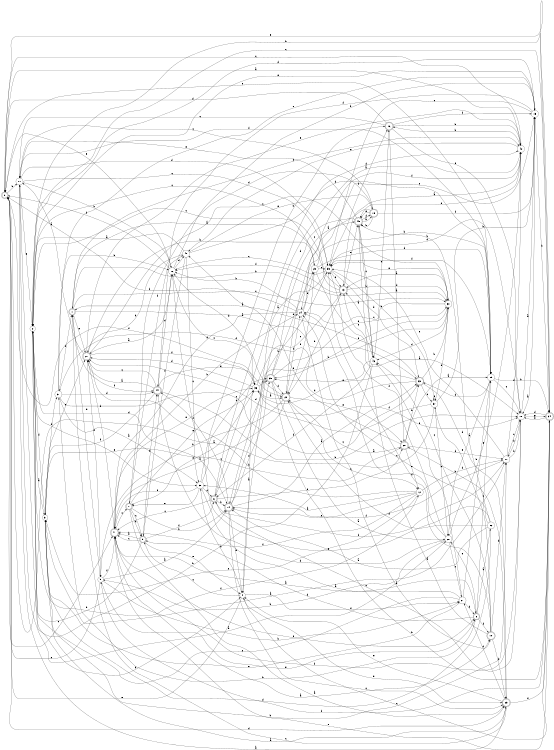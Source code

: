digraph n37_8 {
__start0 [label="" shape="none"];

rankdir=LR;
size="8,5";

s0 [style="rounded,filled", color="black", fillcolor="white" shape="doublecircle", label="0"];
s1 [style="rounded,filled", color="black", fillcolor="white" shape="doublecircle", label="1"];
s2 [style="filled", color="black", fillcolor="white" shape="circle", label="2"];
s3 [style="filled", color="black", fillcolor="white" shape="circle", label="3"];
s4 [style="filled", color="black", fillcolor="white" shape="circle", label="4"];
s5 [style="filled", color="black", fillcolor="white" shape="circle", label="5"];
s6 [style="rounded,filled", color="black", fillcolor="white" shape="doublecircle", label="6"];
s7 [style="rounded,filled", color="black", fillcolor="white" shape="doublecircle", label="7"];
s8 [style="rounded,filled", color="black", fillcolor="white" shape="doublecircle", label="8"];
s9 [style="rounded,filled", color="black", fillcolor="white" shape="doublecircle", label="9"];
s10 [style="rounded,filled", color="black", fillcolor="white" shape="doublecircle", label="10"];
s11 [style="filled", color="black", fillcolor="white" shape="circle", label="11"];
s12 [style="filled", color="black", fillcolor="white" shape="circle", label="12"];
s13 [style="rounded,filled", color="black", fillcolor="white" shape="doublecircle", label="13"];
s14 [style="rounded,filled", color="black", fillcolor="white" shape="doublecircle", label="14"];
s15 [style="filled", color="black", fillcolor="white" shape="circle", label="15"];
s16 [style="rounded,filled", color="black", fillcolor="white" shape="doublecircle", label="16"];
s17 [style="filled", color="black", fillcolor="white" shape="circle", label="17"];
s18 [style="filled", color="black", fillcolor="white" shape="circle", label="18"];
s19 [style="rounded,filled", color="black", fillcolor="white" shape="doublecircle", label="19"];
s20 [style="rounded,filled", color="black", fillcolor="white" shape="doublecircle", label="20"];
s21 [style="filled", color="black", fillcolor="white" shape="circle", label="21"];
s22 [style="rounded,filled", color="black", fillcolor="white" shape="doublecircle", label="22"];
s23 [style="rounded,filled", color="black", fillcolor="white" shape="doublecircle", label="23"];
s24 [style="filled", color="black", fillcolor="white" shape="circle", label="24"];
s25 [style="filled", color="black", fillcolor="white" shape="circle", label="25"];
s26 [style="filled", color="black", fillcolor="white" shape="circle", label="26"];
s27 [style="rounded,filled", color="black", fillcolor="white" shape="doublecircle", label="27"];
s28 [style="filled", color="black", fillcolor="white" shape="circle", label="28"];
s29 [style="filled", color="black", fillcolor="white" shape="circle", label="29"];
s30 [style="filled", color="black", fillcolor="white" shape="circle", label="30"];
s31 [style="filled", color="black", fillcolor="white" shape="circle", label="31"];
s32 [style="filled", color="black", fillcolor="white" shape="circle", label="32"];
s33 [style="rounded,filled", color="black", fillcolor="white" shape="doublecircle", label="33"];
s34 [style="rounded,filled", color="black", fillcolor="white" shape="doublecircle", label="34"];
s35 [style="filled", color="black", fillcolor="white" shape="circle", label="35"];
s36 [style="filled", color="black", fillcolor="white" shape="circle", label="36"];
s37 [style="filled", color="black", fillcolor="white" shape="circle", label="37"];
s38 [style="filled", color="black", fillcolor="white" shape="circle", label="38"];
s39 [style="rounded,filled", color="black", fillcolor="white" shape="doublecircle", label="39"];
s40 [style="filled", color="black", fillcolor="white" shape="circle", label="40"];
s41 [style="rounded,filled", color="black", fillcolor="white" shape="doublecircle", label="41"];
s42 [style="filled", color="black", fillcolor="white" shape="circle", label="42"];
s43 [style="filled", color="black", fillcolor="white" shape="circle", label="43"];
s44 [style="rounded,filled", color="black", fillcolor="white" shape="doublecircle", label="44"];
s45 [style="rounded,filled", color="black", fillcolor="white" shape="doublecircle", label="45"];
s0 -> s42 [label="a"];
s0 -> s11 [label="b"];
s0 -> s41 [label="c"];
s0 -> s23 [label="d"];
s0 -> s34 [label="e"];
s0 -> s36 [label="f"];
s1 -> s33 [label="a"];
s1 -> s30 [label="b"];
s1 -> s30 [label="c"];
s1 -> s42 [label="d"];
s1 -> s27 [label="e"];
s1 -> s44 [label="f"];
s2 -> s3 [label="a"];
s2 -> s4 [label="b"];
s2 -> s34 [label="c"];
s2 -> s14 [label="d"];
s2 -> s38 [label="e"];
s2 -> s12 [label="f"];
s3 -> s23 [label="a"];
s3 -> s17 [label="b"];
s3 -> s20 [label="c"];
s3 -> s31 [label="d"];
s3 -> s27 [label="e"];
s3 -> s2 [label="f"];
s4 -> s36 [label="a"];
s4 -> s38 [label="b"];
s4 -> s9 [label="c"];
s4 -> s23 [label="d"];
s4 -> s0 [label="e"];
s4 -> s21 [label="f"];
s5 -> s14 [label="a"];
s5 -> s21 [label="b"];
s5 -> s0 [label="c"];
s5 -> s1 [label="d"];
s5 -> s8 [label="e"];
s5 -> s41 [label="f"];
s6 -> s42 [label="a"];
s6 -> s14 [label="b"];
s6 -> s41 [label="c"];
s6 -> s42 [label="d"];
s6 -> s20 [label="e"];
s6 -> s17 [label="f"];
s7 -> s23 [label="a"];
s7 -> s14 [label="b"];
s7 -> s9 [label="c"];
s7 -> s9 [label="d"];
s7 -> s36 [label="e"];
s7 -> s40 [label="f"];
s8 -> s32 [label="a"];
s8 -> s31 [label="b"];
s8 -> s29 [label="c"];
s8 -> s9 [label="d"];
s8 -> s28 [label="e"];
s8 -> s10 [label="f"];
s9 -> s41 [label="a"];
s9 -> s2 [label="b"];
s9 -> s41 [label="c"];
s9 -> s44 [label="d"];
s9 -> s4 [label="e"];
s9 -> s6 [label="f"];
s10 -> s45 [label="a"];
s10 -> s17 [label="b"];
s10 -> s43 [label="c"];
s10 -> s35 [label="d"];
s10 -> s37 [label="e"];
s10 -> s23 [label="f"];
s11 -> s28 [label="a"];
s11 -> s26 [label="b"];
s11 -> s35 [label="c"];
s11 -> s35 [label="d"];
s11 -> s2 [label="e"];
s11 -> s29 [label="f"];
s12 -> s38 [label="a"];
s12 -> s27 [label="b"];
s12 -> s3 [label="c"];
s12 -> s17 [label="d"];
s12 -> s14 [label="e"];
s12 -> s41 [label="f"];
s13 -> s1 [label="a"];
s13 -> s22 [label="b"];
s13 -> s2 [label="c"];
s13 -> s30 [label="d"];
s13 -> s45 [label="e"];
s13 -> s26 [label="f"];
s14 -> s33 [label="a"];
s14 -> s35 [label="b"];
s14 -> s23 [label="c"];
s14 -> s39 [label="d"];
s14 -> s4 [label="e"];
s14 -> s44 [label="f"];
s15 -> s18 [label="a"];
s15 -> s34 [label="b"];
s15 -> s35 [label="c"];
s15 -> s2 [label="d"];
s15 -> s2 [label="e"];
s15 -> s44 [label="f"];
s16 -> s20 [label="a"];
s16 -> s42 [label="b"];
s16 -> s11 [label="c"];
s16 -> s0 [label="d"];
s16 -> s18 [label="e"];
s16 -> s15 [label="f"];
s17 -> s3 [label="a"];
s17 -> s18 [label="b"];
s17 -> s18 [label="c"];
s17 -> s42 [label="d"];
s17 -> s35 [label="e"];
s17 -> s14 [label="f"];
s18 -> s15 [label="a"];
s18 -> s17 [label="b"];
s18 -> s6 [label="c"];
s18 -> s35 [label="d"];
s18 -> s34 [label="e"];
s18 -> s41 [label="f"];
s19 -> s22 [label="a"];
s19 -> s45 [label="b"];
s19 -> s11 [label="c"];
s19 -> s7 [label="d"];
s19 -> s45 [label="e"];
s19 -> s15 [label="f"];
s20 -> s29 [label="a"];
s20 -> s33 [label="b"];
s20 -> s22 [label="c"];
s20 -> s17 [label="d"];
s20 -> s12 [label="e"];
s20 -> s40 [label="f"];
s21 -> s41 [label="a"];
s21 -> s29 [label="b"];
s21 -> s2 [label="c"];
s21 -> s8 [label="d"];
s21 -> s3 [label="e"];
s21 -> s43 [label="f"];
s22 -> s41 [label="a"];
s22 -> s5 [label="b"];
s22 -> s12 [label="c"];
s22 -> s26 [label="d"];
s22 -> s20 [label="e"];
s22 -> s24 [label="f"];
s23 -> s11 [label="a"];
s23 -> s20 [label="b"];
s23 -> s1 [label="c"];
s23 -> s21 [label="d"];
s23 -> s4 [label="e"];
s23 -> s34 [label="f"];
s24 -> s10 [label="a"];
s24 -> s26 [label="b"];
s24 -> s15 [label="c"];
s24 -> s41 [label="d"];
s24 -> s25 [label="e"];
s24 -> s0 [label="f"];
s25 -> s18 [label="a"];
s25 -> s29 [label="b"];
s25 -> s2 [label="c"];
s25 -> s29 [label="d"];
s25 -> s35 [label="e"];
s25 -> s22 [label="f"];
s26 -> s27 [label="a"];
s26 -> s15 [label="b"];
s26 -> s36 [label="c"];
s26 -> s40 [label="d"];
s26 -> s0 [label="e"];
s26 -> s0 [label="f"];
s27 -> s11 [label="a"];
s27 -> s25 [label="b"];
s27 -> s30 [label="c"];
s27 -> s5 [label="d"];
s27 -> s42 [label="e"];
s27 -> s36 [label="f"];
s28 -> s24 [label="a"];
s28 -> s5 [label="b"];
s28 -> s21 [label="c"];
s28 -> s44 [label="d"];
s28 -> s42 [label="e"];
s28 -> s35 [label="f"];
s29 -> s28 [label="a"];
s29 -> s34 [label="b"];
s29 -> s18 [label="c"];
s29 -> s33 [label="d"];
s29 -> s0 [label="e"];
s29 -> s35 [label="f"];
s30 -> s13 [label="a"];
s30 -> s6 [label="b"];
s30 -> s24 [label="c"];
s30 -> s43 [label="d"];
s30 -> s35 [label="e"];
s30 -> s39 [label="f"];
s31 -> s38 [label="a"];
s31 -> s26 [label="b"];
s31 -> s33 [label="c"];
s31 -> s44 [label="d"];
s31 -> s15 [label="e"];
s31 -> s1 [label="f"];
s32 -> s14 [label="a"];
s32 -> s45 [label="b"];
s32 -> s24 [label="c"];
s32 -> s3 [label="d"];
s32 -> s26 [label="e"];
s32 -> s22 [label="f"];
s33 -> s1 [label="a"];
s33 -> s30 [label="b"];
s33 -> s37 [label="c"];
s33 -> s23 [label="d"];
s33 -> s39 [label="e"];
s33 -> s31 [label="f"];
s34 -> s18 [label="a"];
s34 -> s2 [label="b"];
s34 -> s4 [label="c"];
s34 -> s18 [label="d"];
s34 -> s41 [label="e"];
s34 -> s5 [label="f"];
s35 -> s14 [label="a"];
s35 -> s37 [label="b"];
s35 -> s26 [label="c"];
s35 -> s33 [label="d"];
s35 -> s13 [label="e"];
s35 -> s16 [label="f"];
s36 -> s22 [label="a"];
s36 -> s39 [label="b"];
s36 -> s13 [label="c"];
s36 -> s27 [label="d"];
s36 -> s7 [label="e"];
s36 -> s18 [label="f"];
s37 -> s0 [label="a"];
s37 -> s15 [label="b"];
s37 -> s28 [label="c"];
s37 -> s27 [label="d"];
s37 -> s30 [label="e"];
s37 -> s37 [label="f"];
s38 -> s8 [label="a"];
s38 -> s16 [label="b"];
s38 -> s39 [label="c"];
s38 -> s6 [label="d"];
s38 -> s7 [label="e"];
s38 -> s41 [label="f"];
s39 -> s28 [label="a"];
s39 -> s34 [label="b"];
s39 -> s45 [label="c"];
s39 -> s25 [label="d"];
s39 -> s30 [label="e"];
s39 -> s22 [label="f"];
s40 -> s2 [label="a"];
s40 -> s27 [label="b"];
s40 -> s38 [label="c"];
s40 -> s29 [label="d"];
s40 -> s19 [label="e"];
s40 -> s9 [label="f"];
s41 -> s10 [label="a"];
s41 -> s24 [label="b"];
s41 -> s7 [label="c"];
s41 -> s27 [label="d"];
s41 -> s36 [label="e"];
s41 -> s8 [label="f"];
s42 -> s13 [label="a"];
s42 -> s16 [label="b"];
s42 -> s0 [label="c"];
s42 -> s45 [label="d"];
s42 -> s40 [label="e"];
s42 -> s24 [label="f"];
s43 -> s13 [label="a"];
s43 -> s11 [label="b"];
s43 -> s13 [label="c"];
s43 -> s36 [label="d"];
s43 -> s16 [label="e"];
s43 -> s6 [label="f"];
s44 -> s27 [label="a"];
s44 -> s18 [label="b"];
s44 -> s27 [label="c"];
s44 -> s26 [label="d"];
s44 -> s22 [label="e"];
s44 -> s3 [label="f"];
s45 -> s19 [label="a"];
s45 -> s43 [label="b"];
s45 -> s43 [label="c"];
s45 -> s4 [label="d"];
s45 -> s11 [label="e"];
s45 -> s19 [label="f"];

}